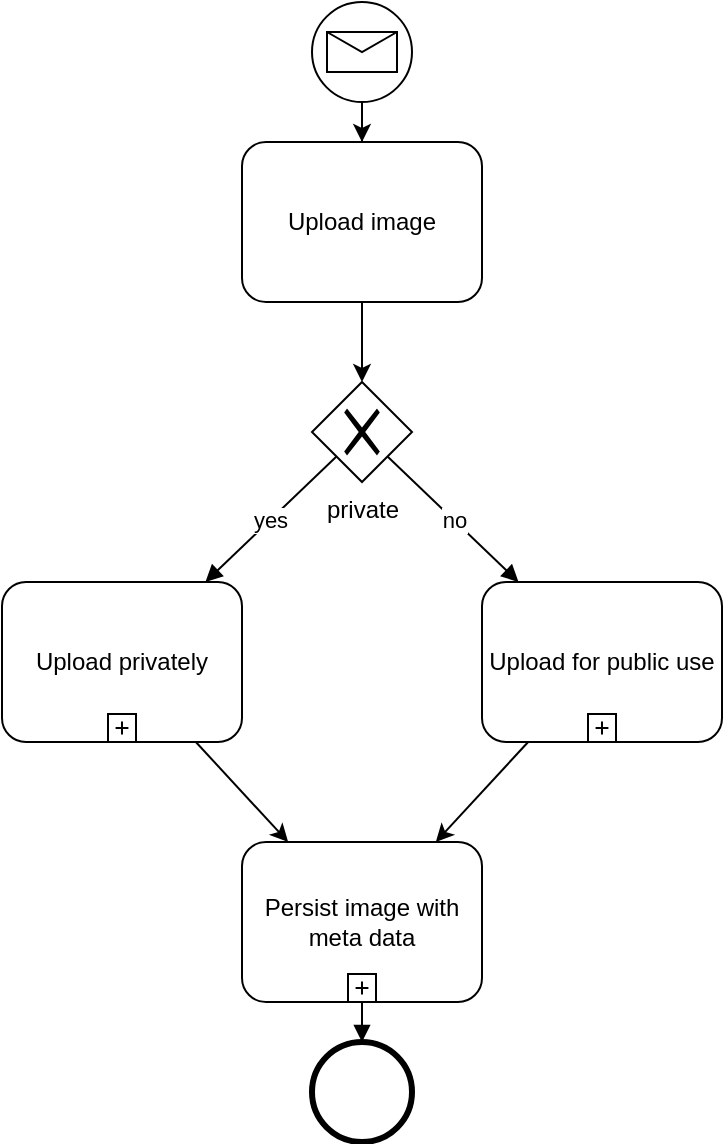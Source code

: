 <mxfile version="12.1.7" type="device" pages="1"><diagram name="Page-1" id="2a216829-ef6e-dabb-86c1-c78162f3ba2b"><mxGraphModel dx="854" dy="451" grid="1" gridSize="10" guides="1" tooltips="1" connect="1" arrows="1" fold="1" page="1" pageScale="1" pageWidth="850" pageHeight="1100" background="#ffffff" math="0" shadow="0"><root><mxCell id="0"/><mxCell id="1" parent="0"/><mxCell id="7a84cebc1def654-2" value="Upload image" style="shape=ext;rounded=1;html=1;whiteSpace=wrap;" parent="1" vertex="1"><mxGeometry x="360" y="250" width="120" height="80" as="geometry"/></mxCell><mxCell id="7a84cebc1def654-36" style="edgeStyle=orthogonalEdgeStyle;rounded=0;html=1;jettySize=auto;orthogonalLoop=1;" parent="1" source="fSDJcZ15TT8iNk2vVzhb-15" target="7a84cebc1def654-2" edge="1"><mxGeometry relative="1" as="geometry"><mxPoint x="310" y="290" as="sourcePoint"/></mxGeometry></mxCell><mxCell id="7a84cebc1def654-39" style="edgeStyle=orthogonalEdgeStyle;rounded=0;html=1;jettySize=auto;orthogonalLoop=1;" parent="1" source="7a84cebc1def654-2" target="fSDJcZ15TT8iNk2vVzhb-1" edge="1"><mxGeometry relative="1" as="geometry"/></mxCell><mxCell id="fSDJcZ15TT8iNk2vVzhb-1" value="private" style="shape=mxgraph.bpmn.shape;html=1;verticalLabelPosition=bottom;labelBackgroundColor=#ffffff;verticalAlign=top;align=center;perimeter=rhombusPerimeter;background=gateway;outlineConnect=0;outline=none;symbol=exclusiveGw;" vertex="1" parent="1"><mxGeometry x="395" y="370" width="50" height="50" as="geometry"/></mxCell><mxCell id="fSDJcZ15TT8iNk2vVzhb-2" value="Upload privately" style="html=1;whiteSpace=wrap;rounded=1;" vertex="1" parent="1"><mxGeometry x="240" y="470" width="120" height="80" as="geometry"/></mxCell><mxCell id="fSDJcZ15TT8iNk2vVzhb-3" value="" style="html=1;shape=plus;outlineConnect=0;" vertex="1" parent="fSDJcZ15TT8iNk2vVzhb-2"><mxGeometry x="0.5" y="1" width="14" height="14" relative="1" as="geometry"><mxPoint x="-7" y="-14" as="offset"/></mxGeometry></mxCell><mxCell id="fSDJcZ15TT8iNk2vVzhb-4" value="Upload for public use" style="html=1;whiteSpace=wrap;rounded=1;" vertex="1" parent="1"><mxGeometry x="480" y="470" width="120" height="80" as="geometry"/></mxCell><mxCell id="fSDJcZ15TT8iNk2vVzhb-5" value="" style="html=1;shape=plus;outlineConnect=0;" vertex="1" parent="fSDJcZ15TT8iNk2vVzhb-4"><mxGeometry x="0.5" y="1" width="14" height="14" relative="1" as="geometry"><mxPoint x="-7" y="-14" as="offset"/></mxGeometry></mxCell><mxCell id="fSDJcZ15TT8iNk2vVzhb-6" value="yes" style="endArrow=block;endFill=1;endSize=6;html=1;" edge="1" parent="1" source="fSDJcZ15TT8iNk2vVzhb-1" target="fSDJcZ15TT8iNk2vVzhb-2"><mxGeometry width="100" relative="1" as="geometry"><mxPoint x="260" y="950" as="sourcePoint"/><mxPoint x="360" y="950" as="targetPoint"/></mxGeometry></mxCell><mxCell id="fSDJcZ15TT8iNk2vVzhb-8" value="no" style="endArrow=block;endFill=1;endSize=6;html=1;" edge="1" parent="1" source="fSDJcZ15TT8iNk2vVzhb-1" target="fSDJcZ15TT8iNk2vVzhb-4"><mxGeometry width="100" relative="1" as="geometry"><mxPoint x="190" y="390" as="sourcePoint"/><mxPoint x="290" y="390" as="targetPoint"/></mxGeometry></mxCell><mxCell id="fSDJcZ15TT8iNk2vVzhb-9" value="Persist image with meta data" style="html=1;whiteSpace=wrap;rounded=1;" vertex="1" parent="1"><mxGeometry x="360" y="600" width="120" height="80" as="geometry"/></mxCell><mxCell id="fSDJcZ15TT8iNk2vVzhb-10" value="" style="html=1;shape=plus;outlineConnect=0;" vertex="1" parent="fSDJcZ15TT8iNk2vVzhb-9"><mxGeometry x="0.5" y="1" width="14" height="14" relative="1" as="geometry"><mxPoint x="-7" y="-14" as="offset"/></mxGeometry></mxCell><mxCell id="fSDJcZ15TT8iNk2vVzhb-11" value="" style="endArrow=classic;html=1;" edge="1" parent="1" source="fSDJcZ15TT8iNk2vVzhb-2" target="fSDJcZ15TT8iNk2vVzhb-9"><mxGeometry width="50" height="50" relative="1" as="geometry"><mxPoint x="160" y="660" as="sourcePoint"/><mxPoint x="210" y="610" as="targetPoint"/></mxGeometry></mxCell><mxCell id="fSDJcZ15TT8iNk2vVzhb-12" value="" style="endArrow=classic;html=1;" edge="1" parent="1" source="fSDJcZ15TT8iNk2vVzhb-4" target="fSDJcZ15TT8iNk2vVzhb-9"><mxGeometry width="50" height="50" relative="1" as="geometry"><mxPoint x="550" y="670" as="sourcePoint"/><mxPoint x="600" y="620" as="targetPoint"/></mxGeometry></mxCell><mxCell id="fSDJcZ15TT8iNk2vVzhb-15" value="" style="shape=mxgraph.bpmn.shape;html=1;verticalLabelPosition=bottom;labelBackgroundColor=#ffffff;verticalAlign=top;align=center;perimeter=ellipsePerimeter;outlineConnect=0;outline=standard;symbol=message;" vertex="1" parent="1"><mxGeometry x="395" y="180" width="50" height="50" as="geometry"/></mxCell><mxCell id="fSDJcZ15TT8iNk2vVzhb-17" value="" style="shape=mxgraph.bpmn.shape;html=1;verticalLabelPosition=bottom;labelBackgroundColor=#ffffff;verticalAlign=top;align=center;perimeter=ellipsePerimeter;outlineConnect=0;outline=end;symbol=general;" vertex="1" parent="1"><mxGeometry x="395" y="700" width="50" height="50" as="geometry"/></mxCell><mxCell id="fSDJcZ15TT8iNk2vVzhb-18" value="" style="endArrow=block;endFill=1;endSize=6;html=1;" edge="1" parent="1" source="fSDJcZ15TT8iNk2vVzhb-9" target="fSDJcZ15TT8iNk2vVzhb-17"><mxGeometry width="100" relative="1" as="geometry"><mxPoint x="190" y="610" as="sourcePoint"/><mxPoint x="290" y="610" as="targetPoint"/></mxGeometry></mxCell></root></mxGraphModel></diagram></mxfile>